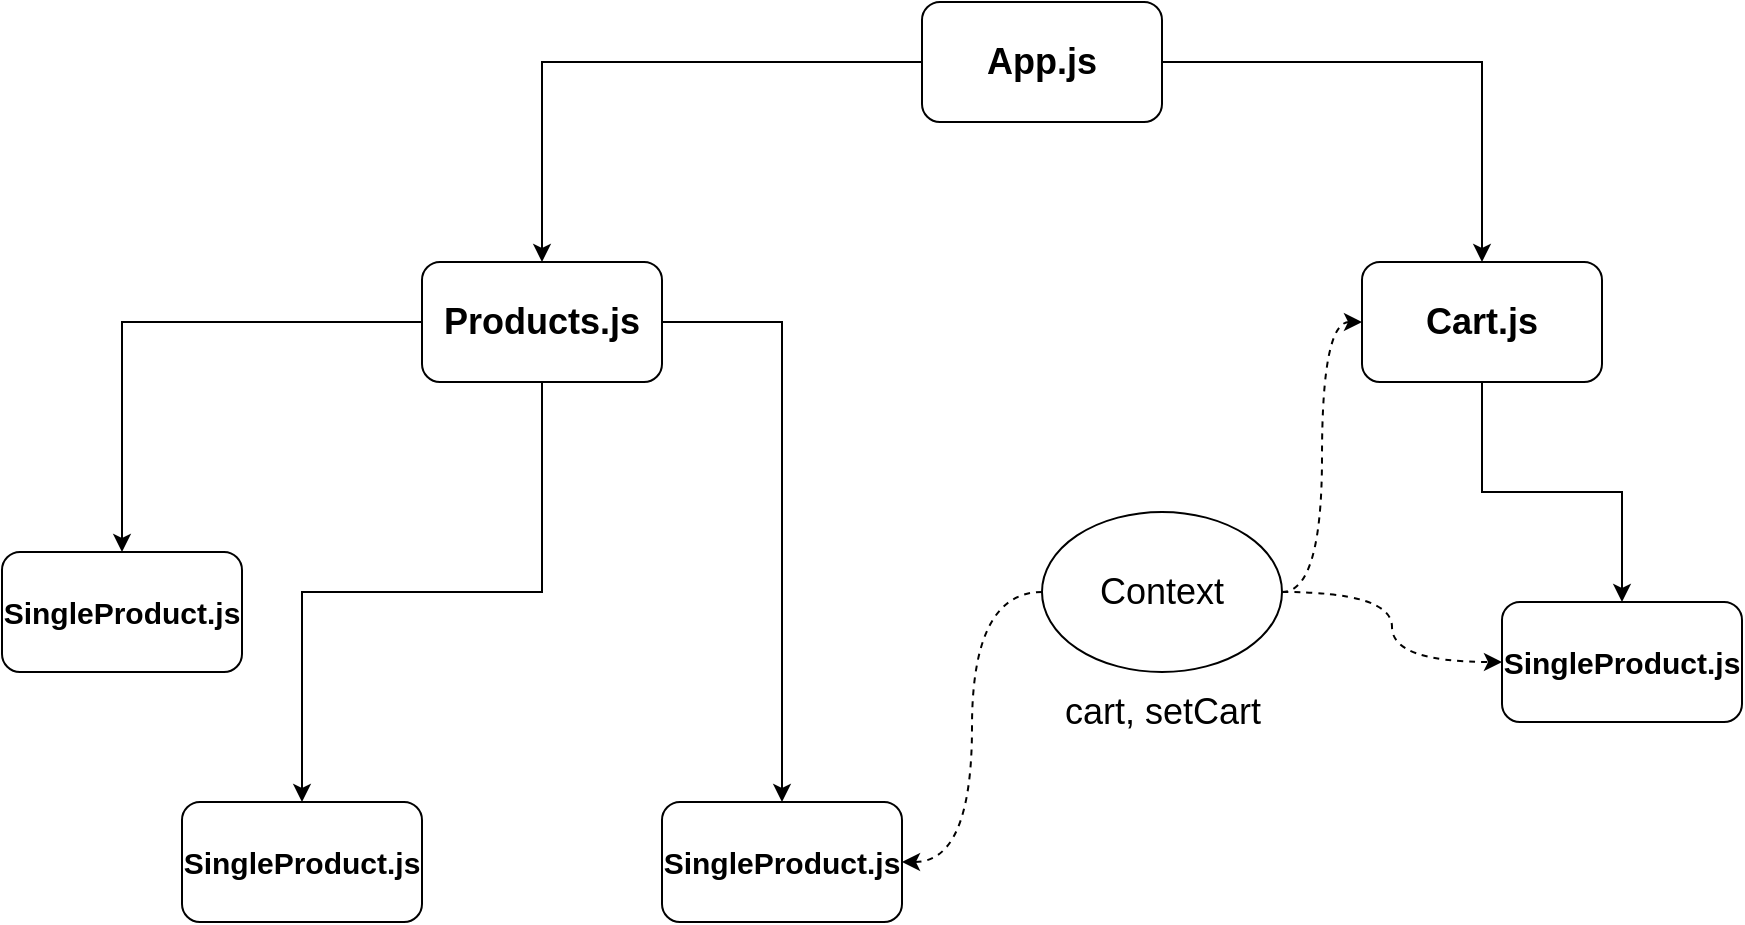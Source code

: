 <mxfile version="21.3.7" type="github">
  <diagram name="Page-1" id="5f0bae14-7c28-e335-631c-24af17079c00">
    <mxGraphModel dx="1134" dy="614" grid="1" gridSize="10" guides="1" tooltips="1" connect="1" arrows="1" fold="1" page="1" pageScale="1" pageWidth="1100" pageHeight="850" background="none" math="0" shadow="0">
      <root>
        <mxCell id="0" />
        <mxCell id="1" parent="0" />
        <mxCell id="Vp28ZbfL1DXBY5cR7klY-11" style="edgeStyle=orthogonalEdgeStyle;rounded=0;orthogonalLoop=1;jettySize=auto;html=1;exitX=1;exitY=0.5;exitDx=0;exitDy=0;entryX=0.5;entryY=0;entryDx=0;entryDy=0;" edge="1" parent="1" source="Vp28ZbfL1DXBY5cR7klY-1" target="Vp28ZbfL1DXBY5cR7klY-3">
          <mxGeometry relative="1" as="geometry" />
        </mxCell>
        <mxCell id="Vp28ZbfL1DXBY5cR7klY-13" style="edgeStyle=orthogonalEdgeStyle;rounded=0;orthogonalLoop=1;jettySize=auto;html=1;exitX=0;exitY=0.5;exitDx=0;exitDy=0;entryX=0.5;entryY=0;entryDx=0;entryDy=0;" edge="1" parent="1" source="Vp28ZbfL1DXBY5cR7klY-1" target="Vp28ZbfL1DXBY5cR7klY-2">
          <mxGeometry relative="1" as="geometry" />
        </mxCell>
        <mxCell id="Vp28ZbfL1DXBY5cR7klY-1" value="&lt;h2&gt;App.js&lt;/h2&gt;" style="rounded=1;whiteSpace=wrap;html=1;fontStyle=1" vertex="1" parent="1">
          <mxGeometry x="490" y="90" width="120" height="60" as="geometry" />
        </mxCell>
        <mxCell id="Vp28ZbfL1DXBY5cR7klY-12" style="edgeStyle=orthogonalEdgeStyle;rounded=0;orthogonalLoop=1;jettySize=auto;html=1;exitX=0.5;exitY=1;exitDx=0;exitDy=0;entryX=0.5;entryY=0;entryDx=0;entryDy=0;" edge="1" parent="1" source="Vp28ZbfL1DXBY5cR7klY-2" target="Vp28ZbfL1DXBY5cR7klY-5">
          <mxGeometry relative="1" as="geometry" />
        </mxCell>
        <mxCell id="Vp28ZbfL1DXBY5cR7klY-14" style="edgeStyle=orthogonalEdgeStyle;rounded=0;orthogonalLoop=1;jettySize=auto;html=1;exitX=0;exitY=0.5;exitDx=0;exitDy=0;entryX=0.5;entryY=0;entryDx=0;entryDy=0;" edge="1" parent="1" source="Vp28ZbfL1DXBY5cR7klY-2" target="Vp28ZbfL1DXBY5cR7klY-4">
          <mxGeometry relative="1" as="geometry" />
        </mxCell>
        <mxCell id="Vp28ZbfL1DXBY5cR7klY-15" style="edgeStyle=orthogonalEdgeStyle;rounded=0;orthogonalLoop=1;jettySize=auto;html=1;exitX=1;exitY=0.5;exitDx=0;exitDy=0;entryX=0.5;entryY=0;entryDx=0;entryDy=0;" edge="1" parent="1" source="Vp28ZbfL1DXBY5cR7klY-2" target="Vp28ZbfL1DXBY5cR7klY-6">
          <mxGeometry relative="1" as="geometry" />
        </mxCell>
        <mxCell id="Vp28ZbfL1DXBY5cR7klY-2" value="&lt;h2&gt;Products.js&lt;/h2&gt;" style="rounded=1;whiteSpace=wrap;html=1;fontStyle=1" vertex="1" parent="1">
          <mxGeometry x="240" y="220" width="120" height="60" as="geometry" />
        </mxCell>
        <mxCell id="Vp28ZbfL1DXBY5cR7klY-16" style="edgeStyle=orthogonalEdgeStyle;rounded=0;orthogonalLoop=1;jettySize=auto;html=1;exitX=0.5;exitY=1;exitDx=0;exitDy=0;entryX=0.5;entryY=0;entryDx=0;entryDy=0;" edge="1" parent="1" source="Vp28ZbfL1DXBY5cR7klY-3" target="Vp28ZbfL1DXBY5cR7klY-7">
          <mxGeometry relative="1" as="geometry" />
        </mxCell>
        <mxCell id="Vp28ZbfL1DXBY5cR7klY-3" value="&lt;h2&gt;&lt;font style=&quot;font-size: 18px;&quot;&gt;Cart.js&lt;/font&gt;&lt;/h2&gt;" style="rounded=1;whiteSpace=wrap;html=1;" vertex="1" parent="1">
          <mxGeometry x="710" y="220" width="120" height="60" as="geometry" />
        </mxCell>
        <mxCell id="Vp28ZbfL1DXBY5cR7klY-4" value="&lt;h2&gt;&lt;font style=&quot;font-size: 15px;&quot;&gt;SingleProduct.js&lt;/font&gt;&lt;/h2&gt;" style="rounded=1;whiteSpace=wrap;html=1;" vertex="1" parent="1">
          <mxGeometry x="30" y="365" width="120" height="60" as="geometry" />
        </mxCell>
        <mxCell id="Vp28ZbfL1DXBY5cR7klY-5" value="&lt;h2&gt;&lt;font style=&quot;font-size: 15px;&quot;&gt;SingleProduct.js&lt;/font&gt;&lt;/h2&gt;" style="rounded=1;whiteSpace=wrap;html=1;" vertex="1" parent="1">
          <mxGeometry x="120" y="490" width="120" height="60" as="geometry" />
        </mxCell>
        <mxCell id="Vp28ZbfL1DXBY5cR7klY-6" value="&lt;h2&gt;&lt;font style=&quot;font-size: 15px;&quot;&gt;SingleProduct.js&lt;/font&gt;&lt;/h2&gt;" style="rounded=1;whiteSpace=wrap;html=1;" vertex="1" parent="1">
          <mxGeometry x="360" y="490" width="120" height="60" as="geometry" />
        </mxCell>
        <mxCell id="Vp28ZbfL1DXBY5cR7klY-7" value="&lt;h2&gt;&lt;font style=&quot;font-size: 15px;&quot;&gt;SingleProduct.js&lt;/font&gt;&lt;/h2&gt;" style="rounded=1;whiteSpace=wrap;html=1;" vertex="1" parent="1">
          <mxGeometry x="780" y="390" width="120" height="60" as="geometry" />
        </mxCell>
        <mxCell id="Vp28ZbfL1DXBY5cR7klY-17" value="&lt;font style=&quot;font-size: 18px;&quot;&gt;cart, setCart&lt;/font&gt;" style="text;html=1;align=center;verticalAlign=middle;resizable=0;points=[];autosize=1;strokeColor=none;fillColor=none;" vertex="1" parent="1">
          <mxGeometry x="550" y="425" width="120" height="40" as="geometry" />
        </mxCell>
        <mxCell id="Vp28ZbfL1DXBY5cR7klY-19" style="edgeStyle=orthogonalEdgeStyle;orthogonalLoop=1;jettySize=auto;html=1;exitX=0;exitY=0.5;exitDx=0;exitDy=0;entryX=1;entryY=0.5;entryDx=0;entryDy=0;curved=1;dashed=1;" edge="1" parent="1" source="Vp28ZbfL1DXBY5cR7klY-18" target="Vp28ZbfL1DXBY5cR7klY-6">
          <mxGeometry relative="1" as="geometry" />
        </mxCell>
        <mxCell id="Vp28ZbfL1DXBY5cR7klY-20" style="edgeStyle=orthogonalEdgeStyle;orthogonalLoop=1;jettySize=auto;html=1;exitX=1;exitY=0.5;exitDx=0;exitDy=0;entryX=0;entryY=0.5;entryDx=0;entryDy=0;dashed=1;curved=1;" edge="1" parent="1" source="Vp28ZbfL1DXBY5cR7klY-18" target="Vp28ZbfL1DXBY5cR7klY-3">
          <mxGeometry relative="1" as="geometry">
            <Array as="points">
              <mxPoint x="690" y="385" />
              <mxPoint x="690" y="250" />
            </Array>
          </mxGeometry>
        </mxCell>
        <mxCell id="Vp28ZbfL1DXBY5cR7klY-21" style="edgeStyle=orthogonalEdgeStyle;orthogonalLoop=1;jettySize=auto;html=1;entryX=0;entryY=0.5;entryDx=0;entryDy=0;dashed=1;curved=1;" edge="1" parent="1" source="Vp28ZbfL1DXBY5cR7klY-18" target="Vp28ZbfL1DXBY5cR7klY-7">
          <mxGeometry relative="1" as="geometry" />
        </mxCell>
        <mxCell id="Vp28ZbfL1DXBY5cR7klY-18" value="&lt;font style=&quot;font-size: 18px;&quot;&gt;Context&lt;/font&gt;" style="ellipse;whiteSpace=wrap;html=1;" vertex="1" parent="1">
          <mxGeometry x="550" y="345" width="120" height="80" as="geometry" />
        </mxCell>
      </root>
    </mxGraphModel>
  </diagram>
</mxfile>

